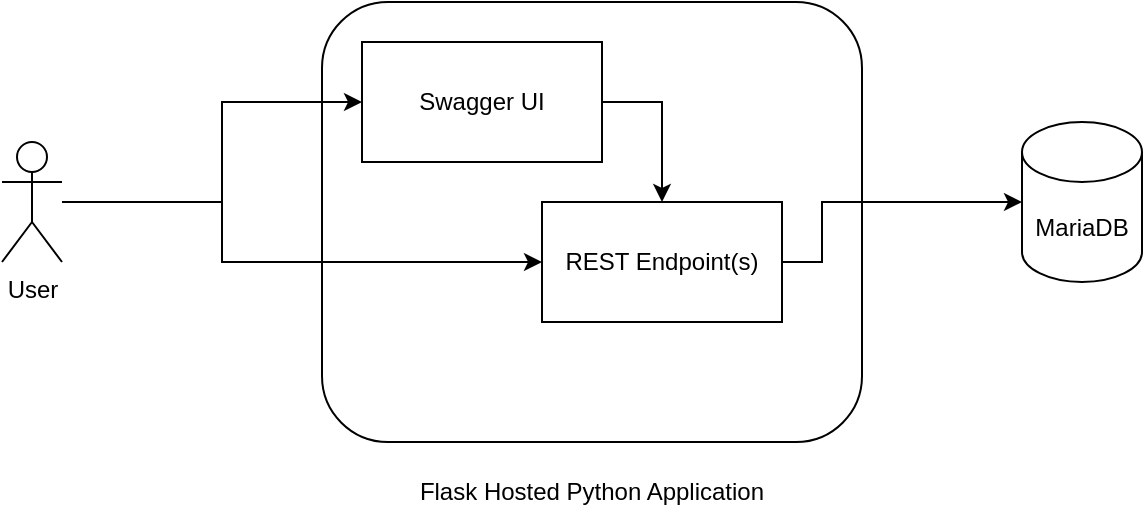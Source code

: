 <mxfile version="21.1.1" type="device">
  <diagram name="Page-1" id="se_wUFdqa6bid68x4ZOF">
    <mxGraphModel dx="1522" dy="968" grid="1" gridSize="10" guides="1" tooltips="1" connect="1" arrows="1" fold="1" page="1" pageScale="1" pageWidth="1100" pageHeight="850" math="0" shadow="0">
      <root>
        <mxCell id="0" />
        <mxCell id="1" parent="0" />
        <mxCell id="vbVDMNCbWoCy4ZSqHscz-1" value="User" style="shape=umlActor;verticalLabelPosition=bottom;verticalAlign=top;html=1;outlineConnect=0;" vertex="1" parent="1">
          <mxGeometry x="90" y="120" width="30" height="60" as="geometry" />
        </mxCell>
        <mxCell id="vbVDMNCbWoCy4ZSqHscz-2" value="" style="rounded=1;whiteSpace=wrap;html=1;align=right;" vertex="1" parent="1">
          <mxGeometry x="250" y="50" width="270" height="220" as="geometry" />
        </mxCell>
        <mxCell id="vbVDMNCbWoCy4ZSqHscz-13" style="edgeStyle=orthogonalEdgeStyle;rounded=0;orthogonalLoop=1;jettySize=auto;html=1;exitX=1;exitY=0.5;exitDx=0;exitDy=0;entryX=0.5;entryY=0;entryDx=0;entryDy=0;" edge="1" parent="1" source="vbVDMNCbWoCy4ZSqHscz-4" target="vbVDMNCbWoCy4ZSqHscz-5">
          <mxGeometry relative="1" as="geometry" />
        </mxCell>
        <mxCell id="vbVDMNCbWoCy4ZSqHscz-4" value="Swagger UI" style="rounded=0;whiteSpace=wrap;html=1;" vertex="1" parent="1">
          <mxGeometry x="270" y="70" width="120" height="60" as="geometry" />
        </mxCell>
        <mxCell id="vbVDMNCbWoCy4ZSqHscz-14" style="edgeStyle=orthogonalEdgeStyle;rounded=0;orthogonalLoop=1;jettySize=auto;html=1;entryX=0;entryY=0.5;entryDx=0;entryDy=0;entryPerimeter=0;" edge="1" parent="1" source="vbVDMNCbWoCy4ZSqHscz-5" target="vbVDMNCbWoCy4ZSqHscz-9">
          <mxGeometry relative="1" as="geometry">
            <Array as="points">
              <mxPoint x="500" y="180" />
              <mxPoint x="500" y="150" />
            </Array>
          </mxGeometry>
        </mxCell>
        <mxCell id="vbVDMNCbWoCy4ZSqHscz-5" value="REST Endpoint(s)" style="rounded=0;whiteSpace=wrap;html=1;" vertex="1" parent="1">
          <mxGeometry x="360" y="150" width="120" height="60" as="geometry" />
        </mxCell>
        <mxCell id="vbVDMNCbWoCy4ZSqHscz-6" style="edgeStyle=orthogonalEdgeStyle;rounded=0;orthogonalLoop=1;jettySize=auto;html=1;entryX=0;entryY=0.5;entryDx=0;entryDy=0;" edge="1" parent="1" source="vbVDMNCbWoCy4ZSqHscz-1" target="vbVDMNCbWoCy4ZSqHscz-4">
          <mxGeometry relative="1" as="geometry">
            <Array as="points">
              <mxPoint x="200" y="150" />
              <mxPoint x="200" y="100" />
            </Array>
          </mxGeometry>
        </mxCell>
        <mxCell id="vbVDMNCbWoCy4ZSqHscz-7" style="edgeStyle=orthogonalEdgeStyle;rounded=0;orthogonalLoop=1;jettySize=auto;html=1;entryX=0;entryY=0.5;entryDx=0;entryDy=0;" edge="1" parent="1" source="vbVDMNCbWoCy4ZSqHscz-1" target="vbVDMNCbWoCy4ZSqHscz-5">
          <mxGeometry relative="1" as="geometry">
            <Array as="points">
              <mxPoint x="200" y="150" />
              <mxPoint x="200" y="180" />
            </Array>
          </mxGeometry>
        </mxCell>
        <mxCell id="vbVDMNCbWoCy4ZSqHscz-9" value="&lt;div&gt;MariaDB&lt;/div&gt;" style="shape=cylinder3;whiteSpace=wrap;html=1;boundedLbl=1;backgroundOutline=1;size=15;" vertex="1" parent="1">
          <mxGeometry x="600" y="110" width="60" height="80" as="geometry" />
        </mxCell>
        <mxCell id="vbVDMNCbWoCy4ZSqHscz-15" value="Flask Hosted Python Application" style="text;html=1;strokeColor=none;fillColor=none;align=center;verticalAlign=middle;whiteSpace=wrap;rounded=0;" vertex="1" parent="1">
          <mxGeometry x="280" y="280" width="210" height="30" as="geometry" />
        </mxCell>
      </root>
    </mxGraphModel>
  </diagram>
</mxfile>
